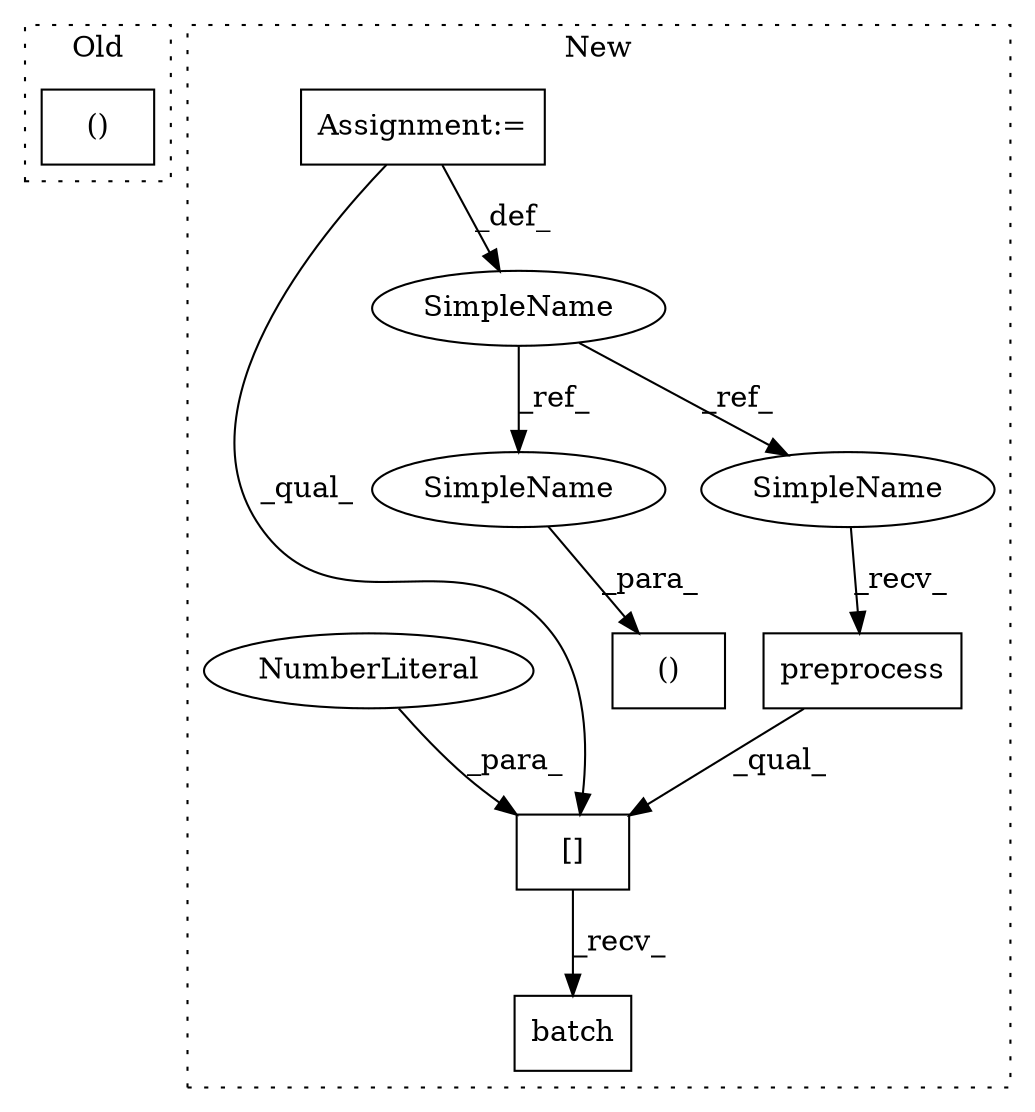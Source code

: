 digraph G {
subgraph cluster0 {
1 [label="()" a="106" s="5548" l="27" shape="box"];
label = "Old";
style="dotted";
}
subgraph cluster1 {
2 [label="preprocess" a="32" s="5808,5840" l="11,1" shape="box"];
3 [label="Assignment:=" a="7" s="5690" l="16" shape="box"];
4 [label="()" a="106" s="5717" l="34" shape="box"];
5 [label="[]" a="2" s="5791,5843" l="51,1" shape="box"];
6 [label="NumberLiteral" a="34" s="5842" l="1" shape="ellipse"];
7 [label="batch" a="32" s="5845,5861" l="6,1" shape="box"];
8 [label="SimpleName" a="42" s="5690" l="16" shape="ellipse"];
9 [label="SimpleName" a="42" s="5717" l="16" shape="ellipse"];
10 [label="SimpleName" a="42" s="5791" l="16" shape="ellipse"];
label = "New";
style="dotted";
}
2 -> 5 [label="_qual_"];
3 -> 8 [label="_def_"];
3 -> 5 [label="_qual_"];
5 -> 7 [label="_recv_"];
6 -> 5 [label="_para_"];
8 -> 10 [label="_ref_"];
8 -> 9 [label="_ref_"];
9 -> 4 [label="_para_"];
10 -> 2 [label="_recv_"];
}